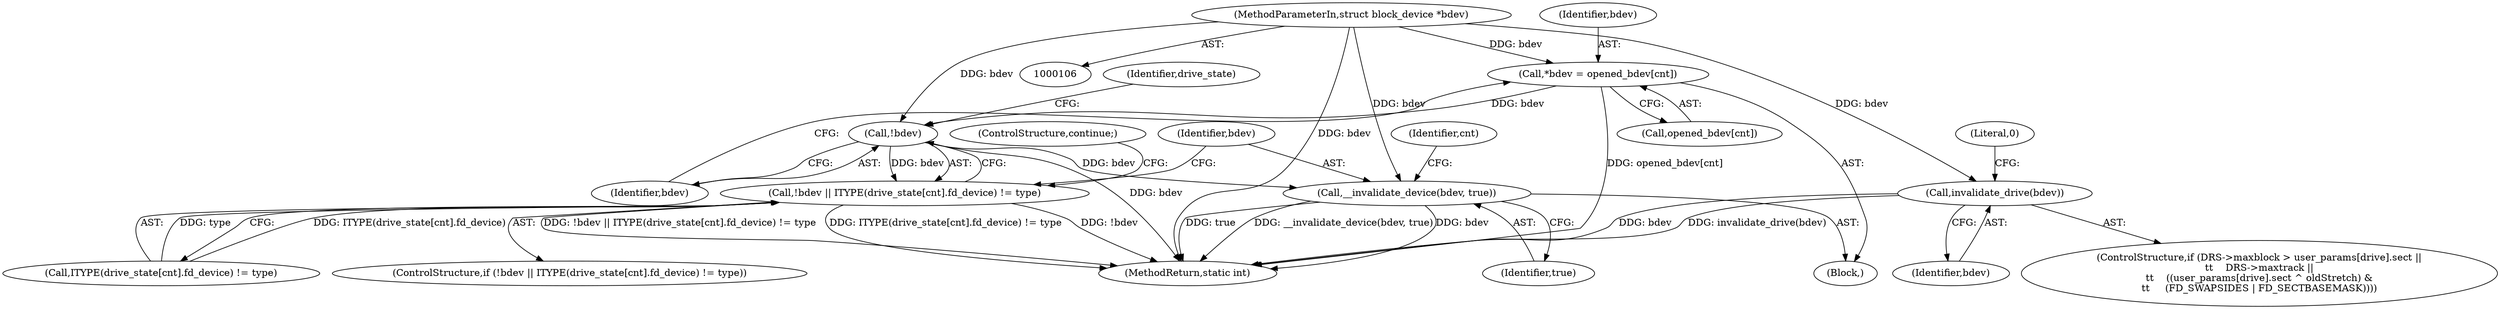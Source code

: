 digraph "0_linux_da99466ac243f15fbba65bd261bfc75ffa1532b6@pointer" {
"1000111" [label="(MethodParameterIn,struct block_device *bdev)"];
"1000268" [label="(Call,*bdev = opened_bdev[cnt])"];
"1000275" [label="(Call,!bdev)"];
"1000274" [label="(Call,!bdev || ITYPE(drive_state[cnt].fd_device) != type)"];
"1000286" [label="(Call,__invalidate_device(bdev, true))"];
"1000397" [label="(Call,invalidate_drive(bdev))"];
"1000403" [label="(MethodReturn,static int)"];
"1000288" [label="(Identifier,true)"];
"1000265" [label="(Identifier,cnt)"];
"1000273" [label="(ControlStructure,if (!bdev || ITYPE(drive_state[cnt].fd_device) != type))"];
"1000268" [label="(Call,*bdev = opened_bdev[cnt])"];
"1000287" [label="(Identifier,bdev)"];
"1000277" [label="(Call,ITYPE(drive_state[cnt].fd_device) != type)"];
"1000276" [label="(Identifier,bdev)"];
"1000269" [label="(Identifier,bdev)"];
"1000266" [label="(Block,)"];
"1000270" [label="(Call,opened_bdev[cnt])"];
"1000275" [label="(Call,!bdev)"];
"1000402" [label="(Literal,0)"];
"1000371" [label="(ControlStructure,if (DRS->maxblock > user_params[drive].sect ||\n\t\t    DRS->maxtrack ||\n\t\t    ((user_params[drive].sect ^ oldStretch) &\n\t\t     (FD_SWAPSIDES | FD_SECTBASEMASK))))"];
"1000286" [label="(Call,__invalidate_device(bdev, true))"];
"1000397" [label="(Call,invalidate_drive(bdev))"];
"1000398" [label="(Identifier,bdev)"];
"1000111" [label="(MethodParameterIn,struct block_device *bdev)"];
"1000281" [label="(Identifier,drive_state)"];
"1000285" [label="(ControlStructure,continue;)"];
"1000274" [label="(Call,!bdev || ITYPE(drive_state[cnt].fd_device) != type)"];
"1000111" -> "1000106"  [label="AST: "];
"1000111" -> "1000403"  [label="DDG: bdev"];
"1000111" -> "1000268"  [label="DDG: bdev"];
"1000111" -> "1000275"  [label="DDG: bdev"];
"1000111" -> "1000286"  [label="DDG: bdev"];
"1000111" -> "1000397"  [label="DDG: bdev"];
"1000268" -> "1000266"  [label="AST: "];
"1000268" -> "1000270"  [label="CFG: "];
"1000269" -> "1000268"  [label="AST: "];
"1000270" -> "1000268"  [label="AST: "];
"1000276" -> "1000268"  [label="CFG: "];
"1000268" -> "1000403"  [label="DDG: opened_bdev[cnt]"];
"1000268" -> "1000275"  [label="DDG: bdev"];
"1000275" -> "1000274"  [label="AST: "];
"1000275" -> "1000276"  [label="CFG: "];
"1000276" -> "1000275"  [label="AST: "];
"1000281" -> "1000275"  [label="CFG: "];
"1000274" -> "1000275"  [label="CFG: "];
"1000275" -> "1000403"  [label="DDG: bdev"];
"1000275" -> "1000274"  [label="DDG: bdev"];
"1000275" -> "1000286"  [label="DDG: bdev"];
"1000274" -> "1000273"  [label="AST: "];
"1000274" -> "1000277"  [label="CFG: "];
"1000277" -> "1000274"  [label="AST: "];
"1000285" -> "1000274"  [label="CFG: "];
"1000287" -> "1000274"  [label="CFG: "];
"1000274" -> "1000403"  [label="DDG: !bdev"];
"1000274" -> "1000403"  [label="DDG: !bdev || ITYPE(drive_state[cnt].fd_device) != type"];
"1000274" -> "1000403"  [label="DDG: ITYPE(drive_state[cnt].fd_device) != type"];
"1000277" -> "1000274"  [label="DDG: ITYPE(drive_state[cnt].fd_device)"];
"1000277" -> "1000274"  [label="DDG: type"];
"1000286" -> "1000266"  [label="AST: "];
"1000286" -> "1000288"  [label="CFG: "];
"1000287" -> "1000286"  [label="AST: "];
"1000288" -> "1000286"  [label="AST: "];
"1000265" -> "1000286"  [label="CFG: "];
"1000286" -> "1000403"  [label="DDG: __invalidate_device(bdev, true)"];
"1000286" -> "1000403"  [label="DDG: bdev"];
"1000286" -> "1000403"  [label="DDG: true"];
"1000397" -> "1000371"  [label="AST: "];
"1000397" -> "1000398"  [label="CFG: "];
"1000398" -> "1000397"  [label="AST: "];
"1000402" -> "1000397"  [label="CFG: "];
"1000397" -> "1000403"  [label="DDG: invalidate_drive(bdev)"];
"1000397" -> "1000403"  [label="DDG: bdev"];
}
